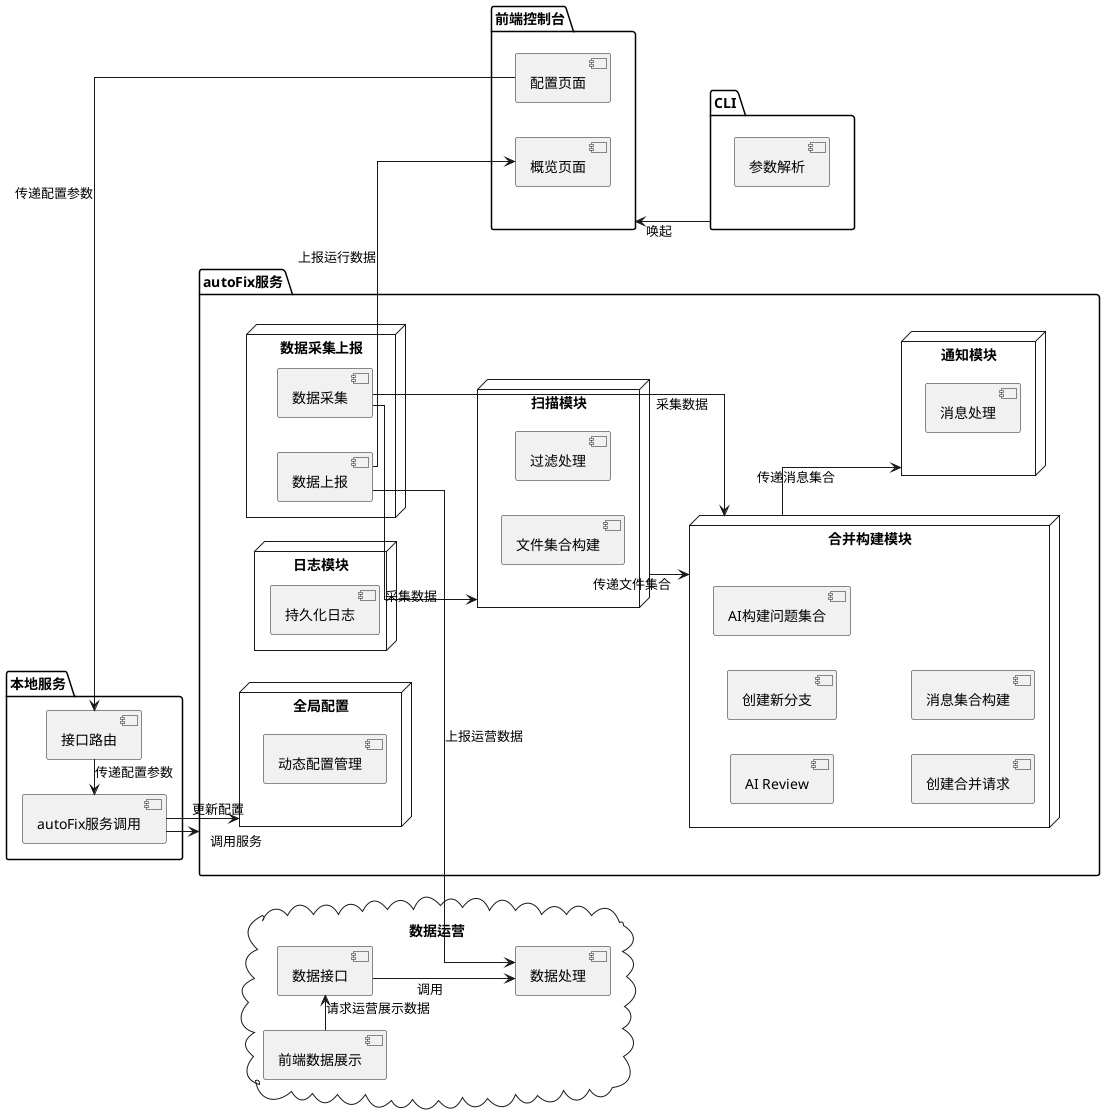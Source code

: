 @startuml
left to right direction
skinparam linetype ortho

package CLI {
    [参数解析]
}

package 前端控制台 {
    [配置页面]
    [概览页面]
}

package 本地服务 {
    [接口路由]
    [autoFix服务调用]

    [接口路由] -> [autoFix服务调用] : 传递配置参数
}

package autoFix服务 {

    node 数据采集上报 {
        [数据采集]
        [数据上报]
    }
    node 扫描模块 {
        [过滤处理]
        [文件集合构建]
    }

    node 合并构建模块 {
        [AI Review]
        [创建新分支]
        [AI构建问题集合]
        [创建合并请求]
        [消息集合构建]
    }

    node 通知模块 {
        [消息处理]
    }

    node 日志模块 {
        [持久化日志]
    }

    node 全局配置 {
        [动态配置管理]
    }

    [数据采集] -down-> 扫描模块 : 采集数据
    [数据采集] -down-> 合并构建模块 : 采集数据
    
    扫描模块 -down-> 合并构建模块 : 传递文件集合
    合并构建模块 -down-> 通知模块 : 传递消息集合
}

cloud 数据运营 {
    [数据处理]
    [数据接口]
    [前端数据展示]

    [数据接口] -down-> [数据处理] : 调用
    [前端数据展示] -> [数据接口] : 请求运营展示数据
}

CLI -up-> 前端控制台 : 唤起
[配置页面] -down-> [接口路由] : 传递配置参数
[数据上报] -down-> [概览页面] : 上报运行数据
[autoFix服务调用] -down-> autoFix服务 : 调用服务
[数据上报] -down-> [数据处理] : 上报运营数据
[autoFix服务调用] -down-> 全局配置 : 更新配置

@enduml